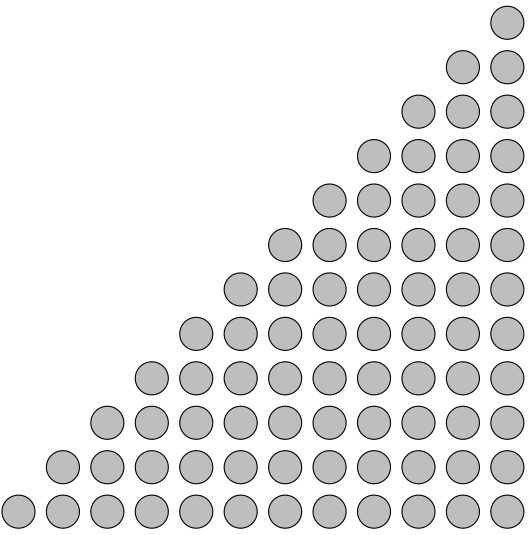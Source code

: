 <?xml version="1.0"?>
<!DOCTYPE ipe SYSTEM "ipe.dtd">
<ipe version="70206" creator="Ipe 7.2.7">
<info created="D:20170530150319" modified="D:20170531090657"/>
<ipestyle name="basic">
<symbol name="arrow/arc(spx)">
<path stroke="sym-stroke" fill="sym-stroke" pen="sym-pen">
0 0 m
-1 0.333 l
-1 -0.333 l
h
</path>
</symbol>
<symbol name="arrow/farc(spx)">
<path stroke="sym-stroke" fill="white" pen="sym-pen">
0 0 m
-1 0.333 l
-1 -0.333 l
h
</path>
</symbol>
<symbol name="arrow/ptarc(spx)">
<path stroke="sym-stroke" fill="sym-stroke" pen="sym-pen">
0 0 m
-1 0.333 l
-0.8 0 l
-1 -0.333 l
h
</path>
</symbol>
<symbol name="arrow/fptarc(spx)">
<path stroke="sym-stroke" fill="white" pen="sym-pen">
0 0 m
-1 0.333 l
-0.8 0 l
-1 -0.333 l
h
</path>
</symbol>
<symbol name="mark/circle(sx)" transformations="translations">
<path fill="sym-stroke">
0.6 0 0 0.6 0 0 e
0.4 0 0 0.4 0 0 e
</path>
</symbol>
<symbol name="mark/disk(sx)" transformations="translations">
<path fill="sym-stroke">
0.6 0 0 0.6 0 0 e
</path>
</symbol>
<symbol name="mark/fdisk(sfx)" transformations="translations">
<group>
<path fill="sym-fill">
0.5 0 0 0.5 0 0 e
</path>
<path fill="sym-stroke" fillrule="eofill">
0.6 0 0 0.6 0 0 e
0.4 0 0 0.4 0 0 e
</path>
</group>
</symbol>
<symbol name="mark/box(sx)" transformations="translations">
<path fill="sym-stroke" fillrule="eofill">
-0.6 -0.6 m
0.6 -0.6 l
0.6 0.6 l
-0.6 0.6 l
h
-0.4 -0.4 m
0.4 -0.4 l
0.4 0.4 l
-0.4 0.4 l
h
</path>
</symbol>
<symbol name="mark/square(sx)" transformations="translations">
<path fill="sym-stroke">
-0.6 -0.6 m
0.6 -0.6 l
0.6 0.6 l
-0.6 0.6 l
h
</path>
</symbol>
<symbol name="mark/fsquare(sfx)" transformations="translations">
<group>
<path fill="sym-fill">
-0.5 -0.5 m
0.5 -0.5 l
0.5 0.5 l
-0.5 0.5 l
h
</path>
<path fill="sym-stroke" fillrule="eofill">
-0.6 -0.6 m
0.6 -0.6 l
0.6 0.6 l
-0.6 0.6 l
h
-0.4 -0.4 m
0.4 -0.4 l
0.4 0.4 l
-0.4 0.4 l
h
</path>
</group>
</symbol>
<symbol name="mark/cross(sx)" transformations="translations">
<group>
<path fill="sym-stroke">
-0.43 -0.57 m
0.57 0.43 l
0.43 0.57 l
-0.57 -0.43 l
h
</path>
<path fill="sym-stroke">
-0.43 0.57 m
0.57 -0.43 l
0.43 -0.57 l
-0.57 0.43 l
h
</path>
</group>
</symbol>
<symbol name="arrow/fnormal(spx)">
<path stroke="sym-stroke" fill="white" pen="sym-pen">
0 0 m
-1 0.333 l
-1 -0.333 l
h
</path>
</symbol>
<symbol name="arrow/pointed(spx)">
<path stroke="sym-stroke" fill="sym-stroke" pen="sym-pen">
0 0 m
-1 0.333 l
-0.8 0 l
-1 -0.333 l
h
</path>
</symbol>
<symbol name="arrow/fpointed(spx)">
<path stroke="sym-stroke" fill="white" pen="sym-pen">
0 0 m
-1 0.333 l
-0.8 0 l
-1 -0.333 l
h
</path>
</symbol>
<symbol name="arrow/linear(spx)">
<path stroke="sym-stroke" pen="sym-pen">
-1 0.333 m
0 0 l
-1 -0.333 l
</path>
</symbol>
<symbol name="arrow/fdouble(spx)">
<path stroke="sym-stroke" fill="white" pen="sym-pen">
0 0 m
-1 0.333 l
-1 -0.333 l
h
-1 0 m
-2 0.333 l
-2 -0.333 l
h
</path>
</symbol>
<symbol name="arrow/double(spx)">
<path stroke="sym-stroke" fill="sym-stroke" pen="sym-pen">
0 0 m
-1 0.333 l
-1 -0.333 l
h
-1 0 m
-2 0.333 l
-2 -0.333 l
h
</path>
</symbol>
<pen name="heavier" value="0.8"/>
<pen name="fat" value="1.2"/>
<pen name="ultrafat" value="2"/>
<symbolsize name="large" value="5"/>
<symbolsize name="small" value="2"/>
<symbolsize name="tiny" value="1.1"/>
<arrowsize name="large" value="10"/>
<arrowsize name="small" value="5"/>
<arrowsize name="tiny" value="3"/>
<color name="red" value="1 0 0"/>
<color name="green" value="0 1 0"/>
<color name="blue" value="0 0 1"/>
<color name="yellow" value="1 1 0"/>
<color name="orange" value="1 0.647 0"/>
<color name="gold" value="1 0.843 0"/>
<color name="purple" value="0.627 0.125 0.941"/>
<color name="gray" value="0.745"/>
<color name="brown" value="0.647 0.165 0.165"/>
<color name="navy" value="0 0 0.502"/>
<color name="pink" value="1 0.753 0.796"/>
<color name="seagreen" value="0.18 0.545 0.341"/>
<color name="turquoise" value="0.251 0.878 0.816"/>
<color name="violet" value="0.933 0.51 0.933"/>
<color name="darkblue" value="0 0 0.545"/>
<color name="darkcyan" value="0 0.545 0.545"/>
<color name="darkgray" value="0.663"/>
<color name="darkgreen" value="0 0.392 0"/>
<color name="darkmagenta" value="0.545 0 0.545"/>
<color name="darkorange" value="1 0.549 0"/>
<color name="darkred" value="0.545 0 0"/>
<color name="lightblue" value="0.678 0.847 0.902"/>
<color name="lightcyan" value="0.878 1 1"/>
<color name="lightgray" value="0.827"/>
<color name="lightgreen" value="0.565 0.933 0.565"/>
<color name="lightyellow" value="1 1 0.878"/>
<dashstyle name="dashed" value="[4] 0"/>
<dashstyle name="dotted" value="[1 3] 0"/>
<dashstyle name="dash dotted" value="[4 2 1 2] 0"/>
<dashstyle name="dash dot dotted" value="[4 2 1 2 1 2] 0"/>
<textsize name="large" value="\large"/>
<textsize name="small" value="\small"/>
<textsize name="tiny" value="\tiny"/>
<textsize name="Large" value="\Large"/>
<textsize name="LARGE" value="\LARGE"/>
<textsize name="huge" value="\huge"/>
<textsize name="Huge" value="\Huge"/>
<textsize name="footnote" value="\footnotesize"/>
<textstyle name="center" begin="\begin{center}" end="\end{center}"/>
<textstyle name="itemize" begin="\begin{itemize}" end="\end{itemize}"/>
<textstyle name="item" begin="\begin{itemize}\item{}" end="\end{itemize}"/>
<gridsize name="4 pts" value="4"/>
<gridsize name="8 pts (~3 mm)" value="8"/>
<gridsize name="16 pts (~6 mm)" value="16"/>
<gridsize name="32 pts (~12 mm)" value="32"/>
<gridsize name="10 pts (~3.5 mm)" value="10"/>
<gridsize name="20 pts (~7 mm)" value="20"/>
<gridsize name="14 pts (~5 mm)" value="14"/>
<gridsize name="28 pts (~10 mm)" value="28"/>
<gridsize name="56 pts (~20 mm)" value="56"/>
<anglesize name="90 deg" value="90"/>
<anglesize name="60 deg" value="60"/>
<anglesize name="45 deg" value="45"/>
<anglesize name="30 deg" value="30"/>
<anglesize name="22.5 deg" value="22.5"/>
<opacity name="10%" value="0.1"/>
<opacity name="30%" value="0.3"/>
<opacity name="50%" value="0.5"/>
<opacity name="75%" value="0.75"/>
<tiling name="falling" angle="-60" step="4" width="1"/>
<tiling name="rising" angle="30" step="4" width="1"/>
</ipestyle>
<ipestyle name="scale">
<color name="scale0" value="0.65 0.807 0.89"/>
<color name="scale1" value="0.121 0.47 0.705"/>
<color name="scale2" value="0.698 0.874 0.541"/>
<color name="scale3" value="0.2 0.627 0.172"/>
<color name="scale4" value="0.984 0.603 0.6"/>
<color name="scale5" value="0.89 0.101 0.109"/>
<color name="scale6" value="0.992 0.749 0.435"/>
<color name="scale7" value="1 0.498 0"/>
<color name="scale8" value="0.792 0.698 0.839"/>
<color name="scale9" value="0.415 0.239 0.603"/>
<color name="scale10" value="1 1 0.6"/>
<color name="scale11" value="0.694 0.349 0.156"/>
</ipestyle>
<ipestyle name="brew">
<color name="aliceblue" value="0.941 0.973 1"/>
<color name="brew1" value="0.552 0.827 0.78"/>
<color name="brew2" value="1 1 0.701"/>
<color name="brew3" value="0.745 0.729 0.854"/>
<color name="brew4" value="0.984 0.501 0.447"/>
<color name="brew5" value="0.501 0.694 0.827"/>
<color name="brew6" value="0.992 0.705 0.384"/>
<color name="brew7" value="0.701 0.87 0.411"/>
<color name="brew8" value="0.988 0.803 0.898"/>
</ipestyle>
<page>
<layer name="alpha"/>
<layer name="beta"/>
<layer name="gamma"/>
<layer name="delta"/>
<layer name="zeta"/>
<layer name="epsilon"/>
<layer name="eta"/>
<view layers="alpha" active="alpha"/>
<view layers="beta" active="beta"/>
<view layers="gamma" active="gamma"/>
<view layers="delta" active="delta"/>
<view layers="zeta" active="zeta"/>
<view layers="epsilon" active="zeta"/>
<view layers="eta" active="eta"/>
<path layer="eta" stroke="black" fill="brew4">
392 664 m
392 504 l
408 504 l
408 664 l
h
</path>
<path stroke="black" fill="brew4">
360 632 m
360 504 l
376 504 l
376 632 l
h
</path>
<path stroke="black" fill="brew4">
328 600 m
328 504 l
344 504 l
344 600 l
h
</path>
<path stroke="black" fill="brew4">
296 568 m
296 504 l
312 504 l
312 568 l
h
</path>
<path stroke="black" fill="brew4">
264 536 m
264 504 l
280 504 l
280 536 l
h
</path>
<path stroke="black" fill="brew3">
376 664 m
376 504 l
392 504 l
392 664 l
h
</path>
<path stroke="black" fill="brew3">
344 632 m
344 504 l
360 504 l
360 632 l
h
</path>
<path stroke="black" fill="brew3">
312 600 m
312 504 l
328 504 l
328 600 l
h
</path>
<path stroke="black" fill="brew3">
280 568 m
280 504 l
296 504 l
296 568 l
h
</path>
<path stroke="black" fill="brew3">
248 536 m
248 504 l
264 504 l
264 536 l
h
</path>
<path layer="zeta" stroke="black" fill="brew5">
408 696 m
408 680 l
424 680 l
424 696 l
h
</path>
<path stroke="black" fill="brew5">
408 680 m
408 664 l
424 664 l
424 680 l
h
</path>
<path stroke="black" fill="brew5">
376 664 m
376 648 l
424 648 l
424 664 l
h
</path>
<path stroke="black" fill="brew5">
376 648 m
376 632 l
424 632 l
424 648 l
h
</path>
<path stroke="black" fill="brew5">
344 632 m
344 616 l
424 616 l
424 632 l
h
</path>
<path stroke="black" fill="brew5">
344 616 m
344 600 l
424 600 l
424 616 l
h
</path>
<path stroke="black" fill="brew5">
312 600 m
312 584 l
424 584 l
424 600 l
h
</path>
<path stroke="black" fill="brew5">
312 584 m
312 568 l
424 568 l
424 584 l
h
</path>
<path stroke="black" fill="brew5">
280 568 m
280 552 l
424 552 l
424 568 l
h
</path>
<path stroke="black" fill="brew5">
280 552 m
280 536 l
424 536 l
424 552 l
h
</path>
<path stroke="black" fill="brew5">
248 536 m
248 520 l
424 520 l
424 536 l
h
</path>
<path stroke="black" fill="brew5">
248 520 m
248 504 l
424 504 l
424 520 l
h
</path>
<use layer="alpha" matrix="1 0 0 1 96 64" name="mark/disk(sx)" pos="320 624" size="normal" stroke="black"/>
<path matrix="1 0 0 1 96 64" stroke="black" fill="gray">
5.94855 0 0 5.94855 320 624 e
</path>
<path matrix="1 0 0 1 96 48" stroke="black" fill="gray">
5.94855 0 0 5.94855 320 624 e
</path>
<path matrix="1 0 0 1 80 48" stroke="black" fill="gray">
5.94855 0 0 5.94855 320 624 e
</path>
<path matrix="1 0 0 1 64 32" stroke="black" fill="gray">
5.94855 0 0 5.94855 320 624 e
</path>
<path matrix="1 0 0 1 80 32" stroke="black" fill="gray">
5.94855 0 0 5.94855 320 624 e
</path>
<path matrix="1 0 0 1 96 32" stroke="black" fill="gray">
5.94855 0 0 5.94855 320 624 e
</path>
<path matrix="1 0 0 1 96 16" stroke="black" fill="gray">
5.94855 0 0 5.94855 320 624 e
</path>
<path matrix="1 0 0 1 80 16" stroke="black" fill="gray">
5.94855 0 0 5.94855 320 624 e
</path>
<path matrix="1 0 0 1 64 16" stroke="black" fill="gray">
5.94855 0 0 5.94855 320 624 e
</path>
<path matrix="1 0 0 1 48 16" stroke="black" fill="gray">
5.94855 0 0 5.94855 320 624 e
</path>
<path matrix="1 0 0 1 32 0" stroke="black" fill="gray">
5.94855 0 0 5.94855 320 624 e
</path>
<path matrix="1 0 0 1 48 0" stroke="black" fill="gray">
5.94855 0 0 5.94855 320 624 e
</path>
<path matrix="1 0 0 1 64 0" stroke="black" fill="gray">
5.94855 0 0 5.94855 320 624 e
</path>
<path matrix="1 0 0 1 80 0" stroke="black" fill="gray">
5.94855 0 0 5.94855 320 624 e
</path>
<path matrix="1 0 0 1 96 0" stroke="black" fill="gray">
5.94855 0 0 5.94855 320 624 e
</path>
<path matrix="1 0 0 1 96 -16" stroke="black" fill="gray">
5.94855 0 0 5.94855 320 624 e
</path>
<path matrix="1 0 0 1 80 -16" stroke="black" fill="gray">
5.94855 0 0 5.94855 320 624 e
</path>
<path matrix="1 0 0 1 64 -16" stroke="black" fill="gray">
5.94855 0 0 5.94855 320 624 e
</path>
<path matrix="1 0 0 1 48 -16" stroke="black" fill="gray">
5.94855 0 0 5.94855 320 624 e
</path>
<path matrix="1 0 0 1 32 -16" stroke="black" fill="gray">
5.94855 0 0 5.94855 320 624 e
</path>
<path matrix="1 0 0 1 16 -16" stroke="black" fill="gray">
5.94855 0 0 5.94855 320 624 e
</path>
<path matrix="1 0 0 1 96 -32" stroke="black" fill="gray">
5.94855 0 0 5.94855 320 624 e
</path>
<path matrix="1 0 0 1 80 -32" stroke="black" fill="gray">
5.94855 0 0 5.94855 320 624 e
</path>
<path matrix="1 0 0 1 64 -32" stroke="black" fill="gray">
5.94855 0 0 5.94855 320 624 e
</path>
<path matrix="1 0 0 1 48 -32" stroke="black" fill="gray">
5.94855 0 0 5.94855 320 624 e
</path>
<path matrix="1 0 0 1 32 -32" stroke="black" fill="gray">
5.94855 0 0 5.94855 320 624 e
</path>
<path matrix="1 0 0 1 16 -32" stroke="black" fill="gray">
5.94855 0 0 5.94855 320 624 e
</path>
<path matrix="1 0 0 1 96 -48" stroke="black" fill="gray">
5.94855 0 0 5.94855 320 624 e
</path>
<path matrix="1 0 0 1 80 -48" stroke="black" fill="gray">
5.94855 0 0 5.94855 320 624 e
</path>
<path matrix="1 0 0 1 64 -48" stroke="black" fill="gray">
5.94855 0 0 5.94855 320 624 e
</path>
<path matrix="1 0 0 1 48 -48" stroke="black" fill="gray">
5.94855 0 0 5.94855 320 624 e
</path>
<path matrix="1 0 0 1 32 -48" stroke="black" fill="gray">
5.94855 0 0 5.94855 320 624 e
</path>
<path matrix="1 0 0 1 16 -48" stroke="black" fill="gray">
5.94855 0 0 5.94855 320 624 e
</path>
<path matrix="1 0 0 1 96 -64" stroke="black" fill="gray">
5.94855 0 0 5.94855 320 624 e
</path>
<path matrix="1 0 0 1 80 -64" stroke="black" fill="gray">
5.94855 0 0 5.94855 320 624 e
</path>
<path matrix="1 0 0 1 64 -64" stroke="black" fill="gray">
5.94855 0 0 5.94855 320 624 e
</path>
<path matrix="1 0 0 1 48 -64" stroke="black" fill="gray">
5.94855 0 0 5.94855 320 624 e
</path>
<path matrix="1 0 0 1 32 -64" stroke="black" fill="gray">
5.94855 0 0 5.94855 320 624 e
</path>
<path matrix="1 0 0 1 16 -64" stroke="black" fill="gray">
5.94855 0 0 5.94855 320 624 e
</path>
<path matrix="1 0 0 1 96 -80" stroke="black" fill="gray">
5.94855 0 0 5.94855 320 624 e
</path>
<path matrix="1 0 0 1 80 -80" stroke="black" fill="gray">
5.94855 0 0 5.94855 320 624 e
</path>
<path matrix="1 0 0 1 64 -80" stroke="black" fill="gray">
5.94855 0 0 5.94855 320 624 e
</path>
<path matrix="1 0 0 1 48 -80" stroke="black" fill="gray">
5.94855 0 0 5.94855 320 624 e
</path>
<path matrix="1 0 0 1 32 -80" stroke="black" fill="gray">
5.94855 0 0 5.94855 320 624 e
</path>
<path matrix="1 0 0 1 16 -80" stroke="black" fill="gray">
5.94855 0 0 5.94855 320 624 e
</path>
<path matrix="1 0 0 1 96 -96" stroke="black" fill="gray">
5.94855 0 0 5.94855 320 624 e
</path>
<path matrix="1 0 0 1 80 -96" stroke="black" fill="gray">
5.94855 0 0 5.94855 320 624 e
</path>
<path matrix="1 0 0 1 64 -96" stroke="black" fill="gray">
5.94855 0 0 5.94855 320 624 e
</path>
<path matrix="1 0 0 1 48 -96" stroke="black" fill="gray">
5.94855 0 0 5.94855 320 624 e
</path>
<path matrix="1 0 0 1 32 -96" stroke="black" fill="gray">
5.94855 0 0 5.94855 320 624 e
</path>
<path matrix="1 0 0 1 16 -96" stroke="black" fill="gray">
5.94855 0 0 5.94855 320 624 e
</path>
<path matrix="1 0 0 1 96 -112" stroke="black" fill="gray">
5.94855 0 0 5.94855 320 624 e
</path>
<path matrix="1 0 0 1 80 -112" stroke="black" fill="gray">
5.94855 0 0 5.94855 320 624 e
</path>
<path matrix="1 0 0 1 64 -112" stroke="black" fill="gray">
5.94855 0 0 5.94855 320 624 e
</path>
<path matrix="1 0 0 1 48 -112" stroke="black" fill="gray">
5.94855 0 0 5.94855 320 624 e
</path>
<path matrix="1 0 0 1 32 -112" stroke="black" fill="gray">
5.94855 0 0 5.94855 320 624 e
</path>
<path matrix="1 0 0 1 16 -112" stroke="black" fill="gray">
5.94855 0 0 5.94855 320 624 e
</path>
<path matrix="1 0 0 1 0 -32" stroke="black" fill="gray">
5.94855 0 0 5.94855 320 624 e
</path>
<path matrix="1 0 0 1 0 -48" stroke="black" fill="gray">
5.94855 0 0 5.94855 320 624 e
</path>
<path matrix="1 0 0 1 -16 -48" stroke="black" fill="gray">
5.94855 0 0 5.94855 320 624 e
</path>
<path matrix="1 0 0 1 0 -64" stroke="black" fill="gray">
5.94855 0 0 5.94855 320 624 e
</path>
<path matrix="1 0 0 1 -16 -64" stroke="black" fill="gray">
5.94855 0 0 5.94855 320 624 e
</path>
<path matrix="1 0 0 1 -32 -64" stroke="black" fill="gray">
5.94855 0 0 5.94855 320 624 e
</path>
<path matrix="1 0 0 1 0 -80" stroke="black" fill="gray">
5.94855 0 0 5.94855 320 624 e
</path>
<path matrix="1 0 0 1 -16 -80" stroke="black" fill="gray">
5.94855 0 0 5.94855 320 624 e
</path>
<path matrix="1 0 0 1 -32 -80" stroke="black" fill="gray">
5.94855 0 0 5.94855 320 624 e
</path>
<path matrix="1 0 0 1 -48 -80" stroke="black" fill="gray">
5.94855 0 0 5.94855 320 624 e
</path>
<path matrix="1 0 0 1 0 -96" stroke="black" fill="gray">
5.94855 0 0 5.94855 320 624 e
</path>
<path matrix="1 0 0 1 -16 -96" stroke="black" fill="gray">
5.94855 0 0 5.94855 320 624 e
</path>
<path matrix="1 0 0 1 -32 -96" stroke="black" fill="gray">
5.94855 0 0 5.94855 320 624 e
</path>
<path matrix="1 0 0 1 -48 -96" stroke="black" fill="gray">
5.94855 0 0 5.94855 320 624 e
</path>
<path matrix="1 0 0 1 -64 -96" stroke="black" fill="gray">
5.94855 0 0 5.94855 320 624 e
</path>
<path matrix="1 0 0 1 0 -112" stroke="black" fill="gray">
5.94855 0 0 5.94855 320 624 e
</path>
<path matrix="1 0 0 1 -16 -112" stroke="black" fill="gray">
5.94855 0 0 5.94855 320 624 e
</path>
<path matrix="1 0 0 1 -32 -112" stroke="black" fill="gray">
5.94855 0 0 5.94855 320 624 e
</path>
<path matrix="1 0 0 1 -48 -112" stroke="black" fill="gray">
5.94855 0 0 5.94855 320 624 e
</path>
<path matrix="1 0 0 1 -64 -112" stroke="black" fill="gray">
5.94855 0 0 5.94855 320 624 e
</path>
<path matrix="1 0 0 1 -80 -112" stroke="black" fill="gray">
5.94855 0 0 5.94855 320 624 e
</path>
<use layer="beta" matrix="1 0 0 1 96 64" name="mark/disk(sx)" pos="320 624" size="normal" stroke="black"/>
<path matrix="1 0 0 1 96 64" stroke="black" fill="white">
5.94855 0 0 5.94855 320 624 e
</path>
<path matrix="1 0 0 1 96 48" stroke="black" fill="white">
5.94855 0 0 5.94855 320 624 e
</path>
<path matrix="1 0 0 1 80 48" stroke="black" fill="white">
5.94855 0 0 5.94855 320 624 e
</path>
<path matrix="1 0 0 1 64 32" stroke="black" fill="white">
5.94855 0 0 5.94855 320 624 e
</path>
<path matrix="1 0 0 1 80 32" stroke="black" fill="white">
5.94855 0 0 5.94855 320 624 e
</path>
<path matrix="1 0 0 1 96 32" stroke="black" fill="white">
5.94855 0 0 5.94855 320 624 e
</path>
<path matrix="1 0 0 1 96 16" stroke="black" fill="white">
5.94855 0 0 5.94855 320 624 e
</path>
<path matrix="1 0 0 1 80 16" stroke="black" fill="white">
5.94855 0 0 5.94855 320 624 e
</path>
<path matrix="1 0 0 1 64 16" stroke="black" fill="white">
5.94855 0 0 5.94855 320 624 e
</path>
<path matrix="1 0 0 1 48 16" stroke="black" fill="white">
5.94855 0 0 5.94855 320 624 e
</path>
<path matrix="1 0 0 1 32 0" stroke="black" fill="white">
5.94855 0 0 5.94855 320 624 e
</path>
<path matrix="1 0 0 1 48 0" stroke="black" fill="white">
5.94855 0 0 5.94855 320 624 e
</path>
<path matrix="1 0 0 1 64 0" stroke="black" fill="white">
5.94855 0 0 5.94855 320 624 e
</path>
<path matrix="1 0 0 1 80 0" stroke="black" fill="white">
5.94855 0 0 5.94855 320 624 e
</path>
<path matrix="1 0 0 1 96 0" stroke="black" fill="white">
5.94855 0 0 5.94855 320 624 e
</path>
<path matrix="1 0 0 1 96 -16" stroke="black" fill="white">
5.94855 0 0 5.94855 320 624 e
</path>
<path matrix="1 0 0 1 80 -16" stroke="black" fill="white">
5.94855 0 0 5.94855 320 624 e
</path>
<path matrix="1 0 0 1 64 -16" stroke="black" fill="white">
5.94855 0 0 5.94855 320 624 e
</path>
<path matrix="1 0 0 1 48 -16" stroke="black" fill="white">
5.94855 0 0 5.94855 320 624 e
</path>
<path matrix="1 0 0 1 32 -16" stroke="black" fill="white">
5.94855 0 0 5.94855 320 624 e
</path>
<path matrix="1 0 0 1 16 -16" stroke="black" fill="white">
5.94855 0 0 5.94855 320 624 e
</path>
<path matrix="1 0 0 1 96 -32" stroke="black" fill="scale0">
5.94855 0 0 5.94855 320 624 e
</path>
<path matrix="1 0 0 1 80 -32" stroke="black" fill="scale1">
5.94855 0 0 5.94855 320 624 e
</path>
<path matrix="1 0 0 1 64 -32" stroke="black" fill="scale2">
5.94855 0 0 5.94855 320 624 e
</path>
<path matrix="1 0 0 1 48 -32" stroke="black" fill="scale3">
5.94855 0 0 5.94855 320 624 e
</path>
<path matrix="1 0 0 1 32 -32" stroke="black" fill="scale4">
5.94855 0 0 5.94855 320 624 e
</path>
<path matrix="1 0 0 1 16 -32" stroke="black" fill="scale5">
5.94855 0 0 5.94855 320 624 e
</path>
<path matrix="1 0 0 1 96 -48" stroke="black" fill="scale1">
5.94855 0 0 5.94855 320 624 e
</path>
<path matrix="1 0 0 1 80 -48" stroke="black" fill="scale2">
5.94855 0 0 5.94855 320 624 e
</path>
<path matrix="1 0 0 1 64 -48" stroke="black" fill="scale3">
5.94855 0 0 5.94855 320 624 e
</path>
<path matrix="1 0 0 1 48 -48" stroke="black" fill="scale4">
5.94855 0 0 5.94855 320 624 e
</path>
<path matrix="1 0 0 1 32 -48" stroke="black" fill="scale5">
5.94855 0 0 5.94855 320 624 e
</path>
<path matrix="1 0 0 1 16 -48" stroke="black" fill="scale6">
5.94855 0 0 5.94855 320 624 e
</path>
<path matrix="1 0 0 1 96 -64" stroke="black" fill="scale2">
5.94855 0 0 5.94855 320 624 e
</path>
<path matrix="1 0 0 1 80 -64" stroke="black" fill="scale3">
5.94855 0 0 5.94855 320 624 e
</path>
<path matrix="1 0 0 1 64 -64" stroke="black" fill="scale4">
5.94855 0 0 5.94855 320 624 e
</path>
<path matrix="1 0 0 1 48 -64" stroke="black" fill="scale5">
5.94855 0 0 5.94855 320 624 e
</path>
<path matrix="1 0 0 1 32 -64" stroke="black" fill="scale6">
5.94855 0 0 5.94855 320 624 e
</path>
<path matrix="1 0 0 1 16 -64" stroke="black" fill="scale7">
5.94855 0 0 5.94855 320 624 e
</path>
<path matrix="1 0 0 1 96 -80" stroke="black" fill="scale3">
5.94855 0 0 5.94855 320 624 e
</path>
<path matrix="1 0 0 1 80 -80" stroke="black" fill="scale4">
5.94855 0 0 5.94855 320 624 e
</path>
<path matrix="1 0 0 1 64 -80" stroke="black" fill="scale5">
5.94855 0 0 5.94855 320 624 e
</path>
<path matrix="1 0 0 1 48 -80" stroke="black" fill="scale6">
5.94855 0 0 5.94855 320 624 e
</path>
<path matrix="1 0 0 1 32 -80" stroke="black" fill="scale7">
5.94855 0 0 5.94855 320 624 e
</path>
<path matrix="1 0 0 1 16 -80" stroke="black" fill="scale8">
5.94855 0 0 5.94855 320 624 e
</path>
<path matrix="1 0 0 1 96 -96" stroke="black" fill="scale4">
5.94855 0 0 5.94855 320 624 e
</path>
<path matrix="1 0 0 1 80 -96" stroke="black" fill="scale5">
5.94855 0 0 5.94855 320 624 e
</path>
<path matrix="1 0 0 1 64 -96" stroke="black" fill="scale6">
5.94855 0 0 5.94855 320 624 e
</path>
<path matrix="1 0 0 1 48 -96" stroke="black" fill="scale7">
5.94855 0 0 5.94855 320 624 e
</path>
<path matrix="1 0 0 1 32 -96" stroke="black" fill="scale8">
5.94855 0 0 5.94855 320 624 e
</path>
<path matrix="1 0 0 1 16 -96" stroke="black" fill="scale9">
5.94855 0 0 5.94855 320 624 e
</path>
<path matrix="1 0 0 1 96 -112" stroke="black" fill="scale5">
5.94855 0 0 5.94855 320 624 e
</path>
<path matrix="1 0 0 1 80 -112" stroke="black" fill="scale6">
5.94855 0 0 5.94855 320 624 e
</path>
<path matrix="1 0 0 1 64 -112" stroke="black" fill="scale7">
5.94855 0 0 5.94855 320 624 e
</path>
<path matrix="1 0 0 1 48 -112" stroke="black" fill="scale8">
5.94855 0 0 5.94855 320 624 e
</path>
<path matrix="1 0 0 1 32 -112" stroke="black" fill="scale9">
5.94855 0 0 5.94855 320 624 e
</path>
<path matrix="1 0 0 1 16 -112" stroke="black" fill="scale10">
5.94855 0 0 5.94855 320 624 e
</path>
<path matrix="1 0 0 1 0 -32" stroke="black" fill="white">
5.94855 0 0 5.94855 320 624 e
</path>
<path matrix="1 0 0 1 0 -48" stroke="black" fill="white">
5.94855 0 0 5.94855 320 624 e
</path>
<path matrix="1 0 0 1 -16 -48" stroke="black" fill="white">
5.94855 0 0 5.94855 320 624 e
</path>
<path matrix="1 0 0 1 0 -64" stroke="black" fill="white">
5.94855 0 0 5.94855 320 624 e
</path>
<path matrix="1 0 0 1 -16 -64" stroke="black" fill="white">
5.94855 0 0 5.94855 320 624 e
</path>
<path matrix="1 0 0 1 -32 -64" stroke="black" fill="white">
5.94855 0 0 5.94855 320 624 e
</path>
<path matrix="1 0 0 1 0 -80" stroke="black" fill="white">
5.94855 0 0 5.94855 320 624 e
</path>
<path matrix="1 0 0 1 -16 -80" stroke="black" fill="white">
5.94855 0 0 5.94855 320 624 e
</path>
<path matrix="1 0 0 1 -32 -80" stroke="black" fill="white">
5.94855 0 0 5.94855 320 624 e
</path>
<path matrix="1 0 0 1 -48 -80" stroke="black" fill="white">
5.94855 0 0 5.94855 320 624 e
</path>
<path matrix="1 0 0 1 0 -96" stroke="black" fill="white">
5.94855 0 0 5.94855 320 624 e
</path>
<path matrix="1 0 0 1 -16 -96" stroke="black" fill="white">
5.94855 0 0 5.94855 320 624 e
</path>
<path matrix="1 0 0 1 -32 -96" stroke="black" fill="white">
5.94855 0 0 5.94855 320 624 e
</path>
<path matrix="1 0 0 1 -48 -96" stroke="black" fill="white">
5.94855 0 0 5.94855 320 624 e
</path>
<path matrix="1 0 0 1 -64 -96" stroke="black" fill="white">
5.94855 0 0 5.94855 320 624 e
</path>
<path matrix="1 0 0 1 0 -112" stroke="black" fill="white">
5.94855 0 0 5.94855 320 624 e
</path>
<path matrix="1 0 0 1 -16 -112" stroke="black" fill="white">
5.94855 0 0 5.94855 320 624 e
</path>
<path matrix="1 0 0 1 -32 -112" stroke="black" fill="white">
5.94855 0 0 5.94855 320 624 e
</path>
<path matrix="1 0 0 1 -48 -112" stroke="black" fill="white">
5.94855 0 0 5.94855 320 624 e
</path>
<path matrix="1 0 0 1 -64 -112" stroke="black" fill="white">
5.94855 0 0 5.94855 320 624 e
</path>
<path matrix="1 0 0 1 -80 -112" stroke="black" fill="white">
5.94855 0 0 5.94855 320 624 e
</path>
<path layer="gamma" matrix="1 0 0 1 96 64" stroke="black">
5.94855 0 0 5.94855 320 624 e
</path>
<path matrix="1 0 0 1 96 48" stroke="black">
5.94855 0 0 5.94855 320 624 e
</path>
<path matrix="1 0 0 1 80 48" stroke="black">
5.94855 0 0 5.94855 320 624 e
</path>
<path matrix="1 0 0 1 64 32" stroke="black">
5.94855 0 0 5.94855 320 624 e
</path>
<path matrix="1 0 0 1 80 32" stroke="black">
5.94855 0 0 5.94855 320 624 e
</path>
<path matrix="1 0 0 1 96 32" stroke="black">
5.94855 0 0 5.94855 320 624 e
</path>
<path matrix="1 0 0 1 96 16" stroke="black">
5.94855 0 0 5.94855 320 624 e
</path>
<path matrix="1 0 0 1 80 16" stroke="black">
5.94855 0 0 5.94855 320 624 e
</path>
<path matrix="1 0 0 1 64 16" stroke="black">
5.94855 0 0 5.94855 320 624 e
</path>
<path matrix="1 0 0 1 48 16" stroke="black">
5.94855 0 0 5.94855 320 624 e
</path>
<path matrix="1 0 0 1 32 0" stroke="black">
5.94855 0 0 5.94855 320 624 e
</path>
<path matrix="1 0 0 1 48 0" stroke="black">
5.94855 0 0 5.94855 320 624 e
</path>
<path matrix="1 0 0 1 64 0" stroke="black">
5.94855 0 0 5.94855 320 624 e
</path>
<path matrix="1 0 0 1 80 0" stroke="black">
5.94855 0 0 5.94855 320 624 e
</path>
<path matrix="1 0 0 1 96 0" stroke="black">
5.94855 0 0 5.94855 320 624 e
</path>
<path matrix="1 0 0 1 96 -16" stroke="black">
5.94855 0 0 5.94855 320 624 e
</path>
<path matrix="1 0 0 1 80 -16" stroke="black">
5.94855 0 0 5.94855 320 624 e
</path>
<path matrix="1 0 0 1 64 -16" stroke="black">
5.94855 0 0 5.94855 320 624 e
</path>
<path matrix="1 0 0 1 48 -16" stroke="black">
5.94855 0 0 5.94855 320 624 e
</path>
<path matrix="1 0 0 1 32 -16" stroke="black">
5.94855 0 0 5.94855 320 624 e
</path>
<path matrix="1 0 0 1 16 -16" stroke="black">
5.94855 0 0 5.94855 320 624 e
</path>
<path matrix="1 0 0 1 96 -32" stroke="black" fill="scale0">
5.94855 0 0 5.94855 320 624 e
</path>
<path matrix="1 0 0 1 80 -32" stroke="black" fill="scale0">
5.94855 0 0 5.94855 320 624 e
</path>
<path matrix="1 0 0 1 64 -32" stroke="black" fill="scale0">
5.94855 0 0 5.94855 320 624 e
</path>
<path matrix="1 0 0 1 48 -32" stroke="black" fill="scale0">
5.94855 0 0 5.94855 320 624 e
</path>
<path matrix="1 0 0 1 32 -32" stroke="black" fill="scale0">
5.94855 0 0 5.94855 320 624 e
</path>
<path matrix="1 0 0 1 16 -32" stroke="black" fill="scale0">
5.94855 0 0 5.94855 320 624 e
</path>
<path matrix="1 0 0 1 96 -48" stroke="black" fill="scale0">
5.94855 0 0 5.94855 320 624 e
</path>
<path matrix="1 0 0 1 80 -48" stroke="black" fill="scale0">
5.94855 0 0 5.94855 320 624 e
</path>
<path matrix="1 0 0 1 64 -48" stroke="black" fill="scale0">
5.94855 0 0 5.94855 320 624 e
</path>
<path matrix="1 0 0 1 48 -48" stroke="black" fill="scale0">
5.94855 0 0 5.94855 320 624 e
</path>
<path matrix="1 0 0 1 32 -48" stroke="black" fill="scale0">
5.94855 0 0 5.94855 320 624 e
</path>
<path matrix="1 0 0 1 16 -48" stroke="black" fill="scale0">
5.94855 0 0 5.94855 320 624 e
</path>
<path matrix="1 0 0 1 96 -64" stroke="black" fill="scale0">
5.94855 0 0 5.94855 320 624 e
</path>
<path matrix="1 0 0 1 80 -64" stroke="black" fill="scale0">
5.94855 0 0 5.94855 320 624 e
</path>
<path matrix="1 0 0 1 64 -64" stroke="black" fill="scale0">
5.94855 0 0 5.94855 320 624 e
</path>
<path matrix="1 0 0 1 48 -64" stroke="black" fill="scale0">
5.94855 0 0 5.94855 320 624 e
</path>
<path matrix="1 0 0 1 32 -64" stroke="black" fill="scale0">
5.94855 0 0 5.94855 320 624 e
</path>
<path matrix="1 0 0 1 16 -64" stroke="black" fill="scale0">
5.94855 0 0 5.94855 320 624 e
</path>
<path matrix="1 0 0 1 96 -80" stroke="black" fill="scale0">
5.94855 0 0 5.94855 320 624 e
</path>
<path matrix="1 0 0 1 80 -80" stroke="black" fill="scale0">
5.94855 0 0 5.94855 320 624 e
</path>
<path matrix="1 0 0 1 64 -80" stroke="black" fill="scale0">
5.94855 0 0 5.94855 320 624 e
</path>
<path matrix="1 0 0 1 48 -80" stroke="black" fill="scale0">
5.94855 0 0 5.94855 320 624 e
</path>
<path matrix="1 0 0 1 32 -80" stroke="black" fill="scale0">
5.94855 0 0 5.94855 320 624 e
</path>
<path matrix="1 0 0 1 16 -80" stroke="black" fill="scale0">
5.94855 0 0 5.94855 320 624 e
</path>
<path matrix="1 0 0 1 96 -96" stroke="black" fill="scale0">
5.94855 0 0 5.94855 320 624 e
</path>
<path matrix="1 0 0 1 80 -96" stroke="black" fill="scale0">
5.94855 0 0 5.94855 320 624 e
</path>
<path matrix="1 0 0 1 64 -96" stroke="black" fill="scale0">
5.94855 0 0 5.94855 320 624 e
</path>
<path matrix="1 0 0 1 48 -96" stroke="black" fill="scale0">
5.94855 0 0 5.94855 320 624 e
</path>
<path matrix="1 0 0 1 32 -96" stroke="black" fill="scale0">
5.94855 0 0 5.94855 320 624 e
</path>
<path matrix="1 0 0 1 16 -96" stroke="black" fill="scale0">
5.94855 0 0 5.94855 320 624 e
</path>
<path matrix="1 0 0 1 96 -112" stroke="black" fill="scale0">
5.94855 0 0 5.94855 320 624 e
</path>
<path matrix="1 0 0 1 80 -112" stroke="black" fill="scale0">
5.94855 0 0 5.94855 320 624 e
</path>
<path matrix="1 0 0 1 64 -112" stroke="black" fill="scale0">
5.94855 0 0 5.94855 320 624 e
</path>
<path matrix="1 0 0 1 48 -112" stroke="black" fill="scale0">
5.94855 0 0 5.94855 320 624 e
</path>
<path matrix="1 0 0 1 32 -112" stroke="black" fill="scale0">
5.94855 0 0 5.94855 320 624 e
</path>
<path matrix="1 0 0 1 16 -112" stroke="black" fill="scale0">
5.94855 0 0 5.94855 320 624 e
</path>
<path matrix="1 0 0 1 0 -32" stroke="black">
5.94855 0 0 5.94855 320 624 e
</path>
<path matrix="1 0 0 1 0 -48" stroke="black">
5.94855 0 0 5.94855 320 624 e
</path>
<path matrix="1 0 0 1 -16 -48" stroke="black">
5.94855 0 0 5.94855 320 624 e
</path>
<path matrix="1 0 0 1 0 -64" stroke="black">
5.94855 0 0 5.94855 320 624 e
</path>
<path matrix="1 0 0 1 -16 -64" stroke="black">
5.94855 0 0 5.94855 320 624 e
</path>
<path matrix="1 0 0 1 -32 -64" stroke="black">
5.94855 0 0 5.94855 320 624 e
</path>
<path matrix="1 0 0 1 0 -80" stroke="black">
5.94855 0 0 5.94855 320 624 e
</path>
<path matrix="1 0 0 1 -16 -80" stroke="black">
5.94855 0 0 5.94855 320 624 e
</path>
<path matrix="1 0 0 1 -32 -80" stroke="black">
5.94855 0 0 5.94855 320 624 e
</path>
<path matrix="1 0 0 1 -48 -80" stroke="black">
5.94855 0 0 5.94855 320 624 e
</path>
<path matrix="1 0 0 1 0 -96" stroke="black">
5.94855 0 0 5.94855 320 624 e
</path>
<path matrix="1 0 0 1 -16 -96" stroke="black">
5.94855 0 0 5.94855 320 624 e
</path>
<path matrix="1 0 0 1 -32 -96" stroke="black">
5.94855 0 0 5.94855 320 624 e
</path>
<path matrix="1 0 0 1 -48 -96" stroke="black">
5.94855 0 0 5.94855 320 624 e
</path>
<path matrix="1 0 0 1 -64 -96" stroke="black">
5.94855 0 0 5.94855 320 624 e
</path>
<path matrix="1 0 0 1 0 -112" stroke="black">
5.94855 0 0 5.94855 320 624 e
</path>
<path matrix="1 0 0 1 -16 -112" stroke="black">
5.94855 0 0 5.94855 320 624 e
</path>
<path matrix="1 0 0 1 -32 -112" stroke="black">
5.94855 0 0 5.94855 320 624 e
</path>
<path matrix="1 0 0 1 -48 -112" stroke="black">
5.94855 0 0 5.94855 320 624 e
</path>
<path matrix="1 0 0 1 -64 -112" stroke="black">
5.94855 0 0 5.94855 320 624 e
</path>
<path matrix="1 0 0 1 -80 -112" stroke="black">
5.94855 0 0 5.94855 320 624 e
</path>
<use layer="delta" matrix="1 0 0 1 96 64" name="mark/disk(sx)" pos="320 624" size="normal" stroke="black"/>
<path matrix="1 0 0 1 96 64" stroke="black" fill="gray">
5.94855 0 0 5.94855 320 624 e
</path>
<path matrix="1 0 0 1 96 48" stroke="black" fill="gray">
5.94855 0 0 5.94855 320 624 e
</path>
<path matrix="1 0 0 1 80 48" stroke="black" fill="gray">
5.94855 0 0 5.94855 320 624 e
</path>
<path matrix="1 0 0 1 64 32" stroke="black" fill="gray">
5.94855 0 0 5.94855 320 624 e
</path>
<path matrix="1 0 0 1 80 32" stroke="black" fill="gray">
5.94855 0 0 5.94855 320 624 e
</path>
<path matrix="1 0 0 1 96 32" stroke="black" fill="gray">
5.94855 0 0 5.94855 320 624 e
</path>
<path matrix="1 0 0 1 96 16" stroke="black" fill="gray">
5.94855 0 0 5.94855 320 624 e
</path>
<path matrix="1 0 0 1 80 16" stroke="black" fill="gray">
5.94855 0 0 5.94855 320 624 e
</path>
<path matrix="1 0 0 1 64 16" stroke="black" fill="gray">
5.94855 0 0 5.94855 320 624 e
</path>
<path matrix="1 0 0 1 48 16" stroke="black" fill="gray">
5.94855 0 0 5.94855 320 624 e
</path>
<path matrix="1 0 0 1 32 0" stroke="black" fill="gray">
5.94855 0 0 5.94855 320 624 e
</path>
<path matrix="1 0 0 1 48 0" stroke="black" fill="gray">
5.94855 0 0 5.94855 320 624 e
</path>
<path matrix="1 0 0 1 64 0" stroke="black" fill="gray">
5.94855 0 0 5.94855 320 624 e
</path>
<path matrix="1 0 0 1 80 0" stroke="black" fill="gray">
5.94855 0 0 5.94855 320 624 e
</path>
<path matrix="1 0 0 1 96 0" stroke="black" fill="gray">
5.94855 0 0 5.94855 320 624 e
</path>
<path matrix="1 0 0 1 96 -16" stroke="black" fill="gray">
5.94855 0 0 5.94855 320 624 e
</path>
<path matrix="1 0 0 1 80 -16" stroke="black" fill="gray">
5.94855 0 0 5.94855 320 624 e
</path>
<path matrix="1 0 0 1 64 -16" stroke="black" fill="gray">
5.94855 0 0 5.94855 320 624 e
</path>
<path matrix="1 0 0 1 48 -16" stroke="black" fill="gray">
5.94855 0 0 5.94855 320 624 e
</path>
<path matrix="1 0 0 1 32 -16" stroke="black" fill="gray">
5.94855 0 0 5.94855 320 624 e
</path>
<path matrix="1 0 0 1 16 -16" stroke="black" fill="gray">
5.94855 0 0 5.94855 320 624 e
</path>
<path matrix="1 0 0 1 96 -32" stroke="black" fill="gray">
5.94855 0 0 5.94855 320 624 e
</path>
<path matrix="1 0 0 1 80 -32" stroke="black" fill="gray">
5.94855 0 0 5.94855 320 624 e
</path>
<path matrix="1 0 0 1 64 -32" stroke="black" fill="gray">
5.94855 0 0 5.94855 320 624 e
</path>
<path matrix="1 0 0 1 48 -32" stroke="black" fill="gray">
5.94855 0 0 5.94855 320 624 e
</path>
<path matrix="1 0 0 1 32 -32" stroke="black" fill="gray">
5.94855 0 0 5.94855 320 624 e
</path>
<path matrix="1 0 0 1 16 -32" stroke="black" fill="gray">
5.94855 0 0 5.94855 320 624 e
</path>
<path matrix="1 0 0 1 96 -48" stroke="black" fill="gray">
5.94855 0 0 5.94855 320 624 e
</path>
<path matrix="1 0 0 1 80 -48" stroke="black" fill="gray">
5.94855 0 0 5.94855 320 624 e
</path>
<path matrix="1 0 0 1 64 -48" stroke="black" fill="gray">
5.94855 0 0 5.94855 320 624 e
</path>
<path matrix="1 0 0 1 48 -48" stroke="black" fill="gray">
5.94855 0 0 5.94855 320 624 e
</path>
<path matrix="1 0 0 1 32 -48" stroke="black" fill="gray">
5.94855 0 0 5.94855 320 624 e
</path>
<path matrix="1 0 0 1 16 -48" stroke="black" fill="gray">
5.94855 0 0 5.94855 320 624 e
</path>
<path matrix="1 0 0 1 96 -64" stroke="black" fill="gray">
5.94855 0 0 5.94855 320 624 e
</path>
<path matrix="1 0 0 1 80 -64" stroke="black" fill="gray">
5.94855 0 0 5.94855 320 624 e
</path>
<path matrix="1 0 0 1 64 -64" stroke="black" fill="gray">
5.94855 0 0 5.94855 320 624 e
</path>
<path matrix="1 0 0 1 48 -64" stroke="black" fill="gray">
5.94855 0 0 5.94855 320 624 e
</path>
<path matrix="1 0 0 1 32 -64" stroke="black" fill="gray">
5.94855 0 0 5.94855 320 624 e
</path>
<path matrix="1 0 0 1 16 -64" stroke="black" fill="gray">
5.94855 0 0 5.94855 320 624 e
</path>
<path matrix="1 0 0 1 96 -80" stroke="black" fill="gray">
5.94855 0 0 5.94855 320 624 e
</path>
<path matrix="1 0 0 1 80 -80" stroke="black" fill="gray">
5.94855 0 0 5.94855 320 624 e
</path>
<path matrix="1 0 0 1 64 -80" stroke="black" fill="gray">
5.94855 0 0 5.94855 320 624 e
</path>
<path matrix="1 0 0 1 48 -80" stroke="black" fill="gray">
5.94855 0 0 5.94855 320 624 e
</path>
<path matrix="1 0 0 1 32 -80" stroke="black" fill="gray">
5.94855 0 0 5.94855 320 624 e
</path>
<path matrix="1 0 0 1 16 -80" stroke="black" fill="gray">
5.94855 0 0 5.94855 320 624 e
</path>
<path matrix="1 0 0 1 96 -96" stroke="black" fill="gray">
5.94855 0 0 5.94855 320 624 e
</path>
<path matrix="1 0 0 1 80 -96" stroke="black" fill="gray">
5.94855 0 0 5.94855 320 624 e
</path>
<path matrix="1 0 0 1 64 -96" stroke="black" fill="gray">
5.94855 0 0 5.94855 320 624 e
</path>
<path matrix="1 0 0 1 48 -96" stroke="black" fill="gray">
5.94855 0 0 5.94855 320 624 e
</path>
<path matrix="1 0 0 1 32 -96" stroke="black" fill="gray">
5.94855 0 0 5.94855 320 624 e
</path>
<path matrix="1 0 0 1 16 -96" stroke="black" fill="gray">
5.94855 0 0 5.94855 320 624 e
</path>
<path matrix="1 0 0 1 96 -112" stroke="black" fill="gray">
5.94855 0 0 5.94855 320 624 e
</path>
<path matrix="1 0 0 1 80 -112" stroke="black" fill="gray">
5.94855 0 0 5.94855 320 624 e
</path>
<path matrix="1 0 0 1 64 -112" stroke="black" fill="gray">
5.94855 0 0 5.94855 320 624 e
</path>
<path matrix="1 0 0 1 48 -112" stroke="black" fill="gray">
5.94855 0 0 5.94855 320 624 e
</path>
<path matrix="1 0 0 1 32 -112" stroke="black" fill="gray">
5.94855 0 0 5.94855 320 624 e
</path>
<path matrix="1 0 0 1 16 -112" stroke="black" fill="gray">
5.94855 0 0 5.94855 320 624 e
</path>
<path matrix="1 0 0 1 0 -32" stroke="black" fill="gray">
5.94855 0 0 5.94855 320 624 e
</path>
<path matrix="1 0 0 1 0 -48" stroke="black" fill="gray">
5.94855 0 0 5.94855 320 624 e
</path>
<path matrix="1 0 0 1 -16 -48" stroke="black" fill="gray">
5.94855 0 0 5.94855 320 624 e
</path>
<path matrix="1 0 0 1 0 -64" stroke="black" fill="gray">
5.94855 0 0 5.94855 320 624 e
</path>
<path matrix="1 0 0 1 -16 -64" stroke="black" fill="gray">
5.94855 0 0 5.94855 320 624 e
</path>
<path matrix="1 0 0 1 -32 -64" stroke="black" fill="gray">
5.94855 0 0 5.94855 320 624 e
</path>
<path matrix="1 0 0 1 0 -80" stroke="black" fill="gray">
5.94855 0 0 5.94855 320 624 e
</path>
<path matrix="1 0 0 1 -16 -80" stroke="black" fill="gray">
5.94855 0 0 5.94855 320 624 e
</path>
<path matrix="1 0 0 1 -32 -80" stroke="black" fill="gray">
5.94855 0 0 5.94855 320 624 e
</path>
<path matrix="1 0 0 1 -48 -80" stroke="black" fill="gray">
5.94855 0 0 5.94855 320 624 e
</path>
<path matrix="1 0 0 1 0 -96" stroke="black" fill="gray">
5.94855 0 0 5.94855 320 624 e
</path>
<path matrix="1 0 0 1 -16 -96" stroke="black" fill="gray">
5.94855 0 0 5.94855 320 624 e
</path>
<path matrix="1 0 0 1 -32 -96" stroke="black" fill="gray">
5.94855 0 0 5.94855 320 624 e
</path>
<path matrix="1 0 0 1 -48 -96" stroke="black" fill="gray">
5.94855 0 0 5.94855 320 624 e
</path>
<path matrix="1 0 0 1 -64 -96" stroke="black" fill="gray">
5.94855 0 0 5.94855 320 624 e
</path>
<path matrix="1 0 0 1 0 -112" stroke="black" fill="gray">
5.94855 0 0 5.94855 320 624 e
</path>
<path matrix="1 0 0 1 -16 -112" stroke="black" fill="gray">
5.94855 0 0 5.94855 320 624 e
</path>
<path matrix="1 0 0 1 -32 -112" stroke="black" fill="gray">
5.94855 0 0 5.94855 320 624 e
</path>
<path matrix="1 0 0 1 -48 -112" stroke="black" fill="gray">
5.94855 0 0 5.94855 320 624 e
</path>
<path matrix="1 0 0 1 -64 -112" stroke="black" fill="gray">
5.94855 0 0 5.94855 320 624 e
</path>
<path matrix="1 0 0 1 -80 -112" stroke="black" fill="gray">
5.94855 0 0 5.94855 320 624 e
</path>
<text transformations="translations" pos="304 640" stroke="black" type="label" width="4.705" height="6.918" depth="0" valign="baseline">?</text>
<path layer="epsilon" matrix="1 0 0 1 96 64" stroke="black">
5.94855 0 0 5.94855 320 624 e
</path>
<path matrix="1 0 0 1 96 48" stroke="black">
5.94855 0 0 5.94855 320 624 e
</path>
<path matrix="1 0 0 1 80 48" stroke="black">
5.94855 0 0 5.94855 320 624 e
</path>
<path matrix="1 0 0 1 64 32" stroke="black">
5.94855 0 0 5.94855 320 624 e
</path>
<path matrix="1 0 0 1 80 32" stroke="black">
5.94855 0 0 5.94855 320 624 e
</path>
<path matrix="1 0 0 1 96 32" stroke="black">
5.94855 0 0 5.94855 320 624 e
</path>
<path matrix="1 0 0 1 96 16" stroke="black">
5.94855 0 0 5.94855 320 624 e
</path>
<path matrix="1 0 0 1 80 16" stroke="black">
5.94855 0 0 5.94855 320 624 e
</path>
<path matrix="1 0 0 1 64 16" stroke="black">
5.94855 0 0 5.94855 320 624 e
</path>
<path matrix="1 0 0 1 48 16" stroke="black">
5.94855 0 0 5.94855 320 624 e
</path>
<path matrix="1 0 0 1 32 0" stroke="black">
5.94855 0 0 5.94855 320 624 e
</path>
<path matrix="1 0 0 1 48 0" stroke="black">
5.94855 0 0 5.94855 320 624 e
</path>
<path matrix="1 0 0 1 64 0" stroke="black">
5.94855 0 0 5.94855 320 624 e
</path>
<path matrix="1 0 0 1 80 0" stroke="black">
5.94855 0 0 5.94855 320 624 e
</path>
<path matrix="1 0 0 1 96 0" stroke="black">
5.94855 0 0 5.94855 320 624 e
</path>
<path matrix="1 0 0 1 96 -16" stroke="black">
5.94855 0 0 5.94855 320 624 e
</path>
<path matrix="1 0 0 1 80 -16" stroke="black">
5.94855 0 0 5.94855 320 624 e
</path>
<path matrix="1 0 0 1 64 -16" stroke="black">
5.94855 0 0 5.94855 320 624 e
</path>
<path matrix="1 0 0 1 48 -16" stroke="black">
5.94855 0 0 5.94855 320 624 e
</path>
<path matrix="1 0 0 1 32 -16" stroke="black">
5.94855 0 0 5.94855 320 624 e
</path>
<path matrix="1 0 0 1 16 -16" stroke="black">
5.94855 0 0 5.94855 320 624 e
</path>
<path matrix="1 0 0 1 96 -32" stroke="black" fill="black">
5.94855 0 0 5.94855 320 624 e
</path>
<path matrix="1 0 0 1 80 -32" stroke="black">
5.94855 0 0 5.94855 320 624 e
</path>
<path matrix="1 0 0 1 64 -32" stroke="black">
5.94855 0 0 5.94855 320 624 e
</path>
<path matrix="1 0 0 1 48 -32" stroke="black">
5.94855 0 0 5.94855 320 624 e
</path>
<path matrix="1 0 0 1 32 -32" stroke="black">
5.94855 0 0 5.94855 320 624 e
</path>
<path matrix="1 0 0 1 16 -32" stroke="black">
5.94855 0 0 5.94855 320 624 e
</path>
<path matrix="1 0 0 1 96 -48" stroke="black">
5.94855 0 0 5.94855 320 624 e
</path>
<path matrix="1 0 0 1 80 -48" stroke="black" fill="black">
5.94855 0 0 5.94855 320 624 e
</path>
<path matrix="1 0 0 1 64 -48" stroke="black">
5.94855 0 0 5.94855 320 624 e
</path>
<path matrix="1 0 0 1 48 -48" stroke="black">
5.94855 0 0 5.94855 320 624 e
</path>
<path matrix="1 0 0 1 32 -48" stroke="black">
5.94855 0 0 5.94855 320 624 e
</path>
<path matrix="1 0 0 1 16 -48" stroke="black">
5.94855 0 0 5.94855 320 624 e
</path>
<path matrix="1 0 0 1 96 -64" stroke="black">
5.94855 0 0 5.94855 320 624 e
</path>
<path matrix="1 0 0 1 80 -64" stroke="black">
5.94855 0 0 5.94855 320 624 e
</path>
<path matrix="1 0 0 1 64 -64" stroke="black" fill="black">
5.94855 0 0 5.94855 320 624 e
</path>
<path matrix="1 0 0 1 48 -64" stroke="black">
5.94855 0 0 5.94855 320 624 e
</path>
<path matrix="1 0 0 1 32 -64" stroke="black">
5.94855 0 0 5.94855 320 624 e
</path>
<path matrix="1 0 0 1 16 -64" stroke="black">
5.94855 0 0 5.94855 320 624 e
</path>
<path matrix="1 0 0 1 96 -80" stroke="black">
5.94855 0 0 5.94855 320 624 e
</path>
<path matrix="1 0 0 1 80 -80" stroke="black">
5.94855 0 0 5.94855 320 624 e
</path>
<path matrix="1 0 0 1 64 -80" stroke="black">
5.94855 0 0 5.94855 320 624 e
</path>
<path matrix="1 0 0 1 48 -80" stroke="black" fill="black">
5.94855 0 0 5.94855 320 624 e
</path>
<path matrix="1 0 0 1 32 -80" stroke="black">
5.94855 0 0 5.94855 320 624 e
</path>
<path matrix="1 0 0 1 16 -80" stroke="black">
5.94855 0 0 5.94855 320 624 e
</path>
<path matrix="1 0 0 1 96 -96" stroke="black">
5.94855 0 0 5.94855 320 624 e
</path>
<path matrix="1 0 0 1 80 -96" stroke="black">
5.94855 0 0 5.94855 320 624 e
</path>
<path matrix="1 0 0 1 64 -96" stroke="black">
5.94855 0 0 5.94855 320 624 e
</path>
<path matrix="1 0 0 1 48 -96" stroke="black">
5.94855 0 0 5.94855 320 624 e
</path>
<path matrix="1 0 0 1 32 -96" stroke="black" fill="black">
5.94855 0 0 5.94855 320 624 e
</path>
<path matrix="1 0 0 1 16 -96" stroke="black">
5.94855 0 0 5.94855 320 624 e
</path>
<path matrix="1 0 0 1 96 -112" stroke="black">
5.94855 0 0 5.94855 320 624 e
</path>
<path matrix="1 0 0 1 80 -112" stroke="black">
5.94855 0 0 5.94855 320 624 e
</path>
<path matrix="1 0 0 1 64 -112" stroke="black">
5.94855 0 0 5.94855 320 624 e
</path>
<path matrix="1 0 0 1 48 -112" stroke="black">
5.94855 0 0 5.94855 320 624 e
</path>
<path matrix="1 0 0 1 32 -112" stroke="black">
5.94855 0 0 5.94855 320 624 e
</path>
<path matrix="1 0 0 1 16 -112" stroke="black" fill="black">
5.94855 0 0 5.94855 320 624 e
</path>
<path matrix="1 0 0 1 0 -32" stroke="black">
5.94855 0 0 5.94855 320 624 e
</path>
<path matrix="1 0 0 1 0 -48" stroke="black">
5.94855 0 0 5.94855 320 624 e
</path>
<path matrix="1 0 0 1 -16 -48" stroke="black">
5.94855 0 0 5.94855 320 624 e
</path>
<path matrix="1 0 0 1 0 -64" stroke="black">
5.94855 0 0 5.94855 320 624 e
</path>
<path matrix="1 0 0 1 -16 -64" stroke="black">
5.94855 0 0 5.94855 320 624 e
</path>
<path matrix="1 0 0 1 -32 -64" stroke="black">
5.94855 0 0 5.94855 320 624 e
</path>
<path matrix="1 0 0 1 0 -80" stroke="black">
5.94855 0 0 5.94855 320 624 e
</path>
<path matrix="1 0 0 1 -16 -80" stroke="black">
5.94855 0 0 5.94855 320 624 e
</path>
<path matrix="1 0 0 1 -32 -80" stroke="black">
5.94855 0 0 5.94855 320 624 e
</path>
<path matrix="1 0 0 1 -48 -80" stroke="black">
5.94855 0 0 5.94855 320 624 e
</path>
<path matrix="1 0 0 1 0 -96" stroke="black">
5.94855 0 0 5.94855 320 624 e
</path>
<path matrix="1 0 0 1 -16 -96" stroke="black">
5.94855 0 0 5.94855 320 624 e
</path>
<path matrix="1 0 0 1 -32 -96" stroke="black">
5.94855 0 0 5.94855 320 624 e
</path>
<path matrix="1 0 0 1 -48 -96" stroke="black">
5.94855 0 0 5.94855 320 624 e
</path>
<path matrix="1 0 0 1 -64 -96" stroke="black">
5.94855 0 0 5.94855 320 624 e
</path>
<path matrix="1 0 0 1 0 -112" stroke="black">
5.94855 0 0 5.94855 320 624 e
</path>
<path matrix="1 0 0 1 -16 -112" stroke="black">
5.94855 0 0 5.94855 320 624 e
</path>
<path matrix="1 0 0 1 -32 -112" stroke="black">
5.94855 0 0 5.94855 320 624 e
</path>
<path matrix="1 0 0 1 -48 -112" stroke="black">
5.94855 0 0 5.94855 320 624 e
</path>
<path matrix="1 0 0 1 -64 -112" stroke="black">
5.94855 0 0 5.94855 320 624 e
</path>
<path matrix="1 0 0 1 -80 -112" stroke="black">
5.94855 0 0 5.94855 320 624 e
</path>
<path layer="zeta" matrix="1 0 0 1 96 64" stroke="black">
5.94855 0 0 5.94855 320 624 e
</path>
<path matrix="1 0 0 1 96 48" stroke="black">
5.94855 0 0 5.94855 320 624 e
</path>
<path matrix="1 0 0 1 80 48" stroke="black" fill="black">
5.94855 0 0 5.94855 320 624 e
</path>
<path matrix="1 0 0 1 64 32" stroke="black">
5.94855 0 0 5.94855 320 624 e
</path>
<path matrix="1 0 0 1 80 32" stroke="black">
5.94855 0 0 5.94855 320 624 e
</path>
<path matrix="1 0 0 1 96 32" stroke="black">
5.94855 0 0 5.94855 320 624 e
</path>
<path matrix="1 0 0 1 96 16" stroke="black">
5.94855 0 0 5.94855 320 624 e
</path>
<path matrix="1 0 0 1 80 16" stroke="black">
5.94855 0 0 5.94855 320 624 e
</path>
<path matrix="1 0 0 1 64 16" stroke="black">
5.94855 0 0 5.94855 320 624 e
</path>
<path matrix="1 0 0 1 48 16" stroke="black" fill="black">
5.94855 0 0 5.94855 320 624 e
</path>
<path matrix="1 0 0 1 32 0" stroke="black">
5.94855 0 0 5.94855 320 624 e
</path>
<path matrix="1 0 0 1 48 0" stroke="black">
5.94855 0 0 5.94855 320 624 e
</path>
<path matrix="1 0 0 1 64 0" stroke="black">
5.94855 0 0 5.94855 320 624 e
</path>
<path matrix="1 0 0 1 80 0" stroke="black">
5.94855 0 0 5.94855 320 624 e
</path>
<path matrix="1 0 0 1 96 0" stroke="black">
5.94855 0 0 5.94855 320 624 e
</path>
<path matrix="1 0 0 1 96 -16" stroke="black">
5.94855 0 0 5.94855 320 624 e
</path>
<path matrix="1 0 0 1 80 -16" stroke="black">
5.94855 0 0 5.94855 320 624 e
</path>
<path matrix="1 0 0 1 64 -16" stroke="black">
5.94855 0 0 5.94855 320 624 e
</path>
<path matrix="1 0 0 1 48 -16" stroke="black">
5.94855 0 0 5.94855 320 624 e
</path>
<path matrix="1 0 0 1 32 -16" stroke="black">
5.94855 0 0 5.94855 320 624 e
</path>
<path matrix="1 0 0 1 16 -16" stroke="black" fill="black">
5.94855 0 0 5.94855 320 624 e
</path>
<path matrix="1 0 0 1 96 -32" stroke="black">
5.94855 0 0 5.94855 320 624 e
</path>
<path matrix="1 0 0 1 80 -32" stroke="black">
5.94855 0 0 5.94855 320 624 e
</path>
<path matrix="1 0 0 1 64 -32" stroke="black">
5.94855 0 0 5.94855 320 624 e
</path>
<path matrix="1 0 0 1 48 -32" stroke="black">
5.94855 0 0 5.94855 320 624 e
</path>
<path matrix="1 0 0 1 32 -32" stroke="black">
5.94855 0 0 5.94855 320 624 e
</path>
<path matrix="1 0 0 1 16 -32" stroke="black">
5.94855 0 0 5.94855 320 624 e
</path>
<path matrix="1 0 0 1 96 -48" stroke="black">
5.94855 0 0 5.94855 320 624 e
</path>
<path matrix="1 0 0 1 80 -48" stroke="black">
5.94855 0 0 5.94855 320 624 e
</path>
<path matrix="1 0 0 1 64 -48" stroke="black">
5.94855 0 0 5.94855 320 624 e
</path>
<path matrix="1 0 0 1 48 -48" stroke="black">
5.94855 0 0 5.94855 320 624 e
</path>
<path matrix="1 0 0 1 32 -48" stroke="black">
5.94855 0 0 5.94855 320 624 e
</path>
<path matrix="1 0 0 1 16 -48" stroke="black">
5.94855 0 0 5.94855 320 624 e
</path>
<path matrix="1 0 0 1 96 -64" stroke="black">
5.94855 0 0 5.94855 320 624 e
</path>
<path matrix="1 0 0 1 80 -64" stroke="black">
5.94855 0 0 5.94855 320 624 e
</path>
<path matrix="1 0 0 1 64 -64" stroke="black">
5.94855 0 0 5.94855 320 624 e
</path>
<path matrix="1 0 0 1 48 -64" stroke="black">
5.94855 0 0 5.94855 320 624 e
</path>
<path matrix="1 0 0 1 32 -64" stroke="black">
5.94855 0 0 5.94855 320 624 e
</path>
<path matrix="1 0 0 1 16 -64" stroke="black">
5.94855 0 0 5.94855 320 624 e
</path>
<path matrix="1 0 0 1 96 -80" stroke="black">
5.94855 0 0 5.94855 320 624 e
</path>
<path matrix="1 0 0 1 80 -80" stroke="black">
5.94855 0 0 5.94855 320 624 e
</path>
<path matrix="1 0 0 1 64 -80" stroke="black">
5.94855 0 0 5.94855 320 624 e
</path>
<path matrix="1 0 0 1 48 -80" stroke="black">
5.94855 0 0 5.94855 320 624 e
</path>
<path matrix="1 0 0 1 32 -80" stroke="black">
5.94855 0 0 5.94855 320 624 e
</path>
<path matrix="1 0 0 1 16 -80" stroke="black">
5.94855 0 0 5.94855 320 624 e
</path>
<path matrix="1 0 0 1 96 -96" stroke="black">
5.94855 0 0 5.94855 320 624 e
</path>
<path matrix="1 0 0 1 80 -96" stroke="black">
5.94855 0 0 5.94855 320 624 e
</path>
<path matrix="1 0 0 1 64 -96" stroke="black">
5.94855 0 0 5.94855 320 624 e
</path>
<path matrix="1 0 0 1 48 -96" stroke="black">
5.94855 0 0 5.94855 320 624 e
</path>
<path matrix="1 0 0 1 32 -96" stroke="black">
5.94855 0 0 5.94855 320 624 e
</path>
<path matrix="1 0 0 1 16 -96" stroke="black">
5.94855 0 0 5.94855 320 624 e
</path>
<path matrix="1 0 0 1 96 -112" stroke="black">
5.94855 0 0 5.94855 320 624 e
</path>
<path matrix="1 0 0 1 80 -112" stroke="black">
5.94855 0 0 5.94855 320 624 e
</path>
<path matrix="1 0 0 1 64 -112" stroke="black">
5.94855 0 0 5.94855 320 624 e
</path>
<path matrix="1 0 0 1 48 -112" stroke="black">
5.94855 0 0 5.94855 320 624 e
</path>
<path matrix="1 0 0 1 32 -112" stroke="black">
5.94855 0 0 5.94855 320 624 e
</path>
<path matrix="1 0 0 1 16 -112" stroke="black">
5.94855 0 0 5.94855 320 624 e
</path>
<path matrix="1 0 0 1 0 -32" stroke="black">
5.94855 0 0 5.94855 320 624 e
</path>
<path matrix="1 0 0 1 0 -48" stroke="black">
5.94855 0 0 5.94855 320 624 e
</path>
<path matrix="1 0 0 1 -16 -48" stroke="black" fill="black">
5.94855 0 0 5.94855 320 624 e
</path>
<path matrix="1 0 0 1 0 -64" stroke="black">
5.94855 0 0 5.94855 320 624 e
</path>
<path matrix="1 0 0 1 -16 -64" stroke="black">
5.94855 0 0 5.94855 320 624 e
</path>
<path matrix="1 0 0 1 -32 -64" stroke="black">
5.94855 0 0 5.94855 320 624 e
</path>
<path matrix="1 0 0 1 0 -80" stroke="black">
5.94855 0 0 5.94855 320 624 e
</path>
<path matrix="1 0 0 1 -16 -80" stroke="black">
5.94855 0 0 5.94855 320 624 e
</path>
<path matrix="1 0 0 1 -32 -80" stroke="black">
5.94855 0 0 5.94855 320 624 e
</path>
<path matrix="1 0 0 1 -48 -80" stroke="black" fill="black">
5.94855 0 0 5.94855 320 624 e
</path>
<path matrix="1 0 0 1 0 -96" stroke="black">
5.94855 0 0 5.94855 320 624 e
</path>
<path matrix="1 0 0 1 -16 -96" stroke="black">
5.94855 0 0 5.94855 320 624 e
</path>
<path matrix="1 0 0 1 -32 -96" stroke="black">
5.94855 0 0 5.94855 320 624 e
</path>
<path matrix="1 0 0 1 -48 -96" stroke="black">
5.94855 0 0 5.94855 320 624 e
</path>
<path matrix="1 0 0 1 -64 -96" stroke="black">
5.94855 0 0 5.94855 320 624 e
</path>
<path matrix="1 0 0 1 0 -112" stroke="black">
5.94855 0 0 5.94855 320 624 e
</path>
<path matrix="1 0 0 1 -16 -112" stroke="black">
5.94855 0 0 5.94855 320 624 e
</path>
<path matrix="1 0 0 1 -32 -112" stroke="black">
5.94855 0 0 5.94855 320 624 e
</path>
<path matrix="1 0 0 1 -48 -112" stroke="black">
5.94855 0 0 5.94855 320 624 e
</path>
<path matrix="1 0 0 1 -64 -112" stroke="black">
5.94855 0 0 5.94855 320 624 e
</path>
<path matrix="1 0 0 1 -80 -112" stroke="black" fill="black">
5.94855 0 0 5.94855 320 624 e
</path>
<path layer="eta" matrix="1 0 0 1 96 64" stroke="black">
5.94855 0 0 5.94855 320 624 e
</path>
<path matrix="1 0 0 1 96 48" stroke="black">
5.94855 0 0 5.94855 320 624 e
</path>
<path matrix="1 0 0 1 80 48" stroke="black" fill="black">
5.94855 0 0 5.94855 320 624 e
</path>
<path matrix="1 0 0 1 64 32" stroke="black">
5.94855 0 0 5.94855 320 624 e
</path>
<path matrix="1 0 0 1 80 32" stroke="black">
5.94855 0 0 5.94855 320 624 e
</path>
<path matrix="1 0 0 1 96 32" stroke="black">
5.94855 0 0 5.94855 320 624 e
</path>
<path matrix="1 0 0 1 96 16" stroke="black">
5.94855 0 0 5.94855 320 624 e
</path>
<path matrix="1 0 0 1 80 16" stroke="black">
5.94855 0 0 5.94855 320 624 e
</path>
<path matrix="1 0 0 1 64 16" stroke="black">
5.94855 0 0 5.94855 320 624 e
</path>
<path matrix="1 0 0 1 48 16" stroke="black" fill="black">
5.94855 0 0 5.94855 320 624 e
</path>
<path matrix="1 0 0 1 32 0" stroke="black">
5.94855 0 0 5.94855 320 624 e
</path>
<path matrix="1 0 0 1 48 0" stroke="black">
5.94855 0 0 5.94855 320 624 e
</path>
<path matrix="1 0 0 1 64 0" stroke="black">
5.94855 0 0 5.94855 320 624 e
</path>
<path matrix="1 0 0 1 80 0" stroke="black">
5.94855 0 0 5.94855 320 624 e
</path>
<path matrix="1 0 0 1 96 0" stroke="black">
5.94855 0 0 5.94855 320 624 e
</path>
<path matrix="1 0 0 1 96 -16" stroke="black">
5.94855 0 0 5.94855 320 624 e
</path>
<path matrix="1 0 0 1 80 -16" stroke="black">
5.94855 0 0 5.94855 320 624 e
</path>
<path matrix="1 0 0 1 64 -16" stroke="black">
5.94855 0 0 5.94855 320 624 e
</path>
<path matrix="1 0 0 1 48 -16" stroke="black">
5.94855 0 0 5.94855 320 624 e
</path>
<path matrix="1 0 0 1 32 -16" stroke="black">
5.94855 0 0 5.94855 320 624 e
</path>
<path matrix="1 0 0 1 16 -16" stroke="black" fill="black">
5.94855 0 0 5.94855 320 624 e
</path>
<path matrix="1 0 0 1 96 -32" stroke="black">
5.94855 0 0 5.94855 320 624 e
</path>
<path matrix="1 0 0 1 80 -32" stroke="black">
5.94855 0 0 5.94855 320 624 e
</path>
<path matrix="1 0 0 1 64 -32" stroke="black">
5.94855 0 0 5.94855 320 624 e
</path>
<path matrix="1 0 0 1 48 -32" stroke="black">
5.94855 0 0 5.94855 320 624 e
</path>
<path matrix="1 0 0 1 32 -32" stroke="black">
5.94855 0 0 5.94855 320 624 e
</path>
<path matrix="1 0 0 1 16 -32" stroke="black">
5.94855 0 0 5.94855 320 624 e
</path>
<path matrix="1 0 0 1 96 -48" stroke="black">
5.94855 0 0 5.94855 320 624 e
</path>
<path matrix="1 0 0 1 80 -48" stroke="black">
5.94855 0 0 5.94855 320 624 e
</path>
<path matrix="1 0 0 1 64 -48" stroke="black">
5.94855 0 0 5.94855 320 624 e
</path>
<path matrix="1 0 0 1 48 -48" stroke="black">
5.94855 0 0 5.94855 320 624 e
</path>
<path matrix="1 0 0 1 32 -48" stroke="black">
5.94855 0 0 5.94855 320 624 e
</path>
<path matrix="1 0 0 1 16 -48" stroke="black">
5.94855 0 0 5.94855 320 624 e
</path>
<path matrix="1 0 0 1 96 -64" stroke="black">
5.94855 0 0 5.94855 320 624 e
</path>
<path matrix="1 0 0 1 80 -64" stroke="black">
5.94855 0 0 5.94855 320 624 e
</path>
<path matrix="1 0 0 1 64 -64" stroke="black">
5.94855 0 0 5.94855 320 624 e
</path>
<path matrix="1 0 0 1 48 -64" stroke="black">
5.94855 0 0 5.94855 320 624 e
</path>
<path matrix="1 0 0 1 32 -64" stroke="black">
5.94855 0 0 5.94855 320 624 e
</path>
<path matrix="1 0 0 1 16 -64" stroke="black">
5.94855 0 0 5.94855 320 624 e
</path>
<path matrix="1 0 0 1 96 -80" stroke="black">
5.94855 0 0 5.94855 320 624 e
</path>
<path matrix="1 0 0 1 80 -80" stroke="black">
5.94855 0 0 5.94855 320 624 e
</path>
<path matrix="1 0 0 1 64 -80" stroke="black">
5.94855 0 0 5.94855 320 624 e
</path>
<path matrix="1 0 0 1 48 -80" stroke="black">
5.94855 0 0 5.94855 320 624 e
</path>
<path matrix="1 0 0 1 32 -80" stroke="black">
5.94855 0 0 5.94855 320 624 e
</path>
<path matrix="1 0 0 1 16 -80" stroke="black">
5.94855 0 0 5.94855 320 624 e
</path>
<path matrix="1 0 0 1 96 -96" stroke="black">
5.94855 0 0 5.94855 320 624 e
</path>
<path matrix="1 0 0 1 80 -96" stroke="black">
5.94855 0 0 5.94855 320 624 e
</path>
<path matrix="1 0 0 1 64 -96" stroke="black">
5.94855 0 0 5.94855 320 624 e
</path>
<path matrix="1 0 0 1 48 -96" stroke="black">
5.94855 0 0 5.94855 320 624 e
</path>
<path matrix="1 0 0 1 32 -96" stroke="black">
5.94855 0 0 5.94855 320 624 e
</path>
<path matrix="1 0 0 1 16 -96" stroke="black">
5.94855 0 0 5.94855 320 624 e
</path>
<path matrix="1 0 0 1 96 -112" stroke="black">
5.94855 0 0 5.94855 320 624 e
</path>
<path matrix="1 0 0 1 80 -112" stroke="black">
5.94855 0 0 5.94855 320 624 e
</path>
<path matrix="1 0 0 1 64 -112" stroke="black">
5.94855 0 0 5.94855 320 624 e
</path>
<path matrix="1 0 0 1 48 -112" stroke="black">
5.94855 0 0 5.94855 320 624 e
</path>
<path matrix="1 0 0 1 32 -112" stroke="black">
5.94855 0 0 5.94855 320 624 e
</path>
<path matrix="1 0 0 1 16 -112" stroke="black">
5.94855 0 0 5.94855 320 624 e
</path>
<path matrix="1 0 0 1 0 -32" stroke="black">
5.94855 0 0 5.94855 320 624 e
</path>
<path matrix="1 0 0 1 0 -48" stroke="black">
5.94855 0 0 5.94855 320 624 e
</path>
<path matrix="1 0 0 1 -16 -48" stroke="black" fill="black">
5.94855 0 0 5.94855 320 624 e
</path>
<path matrix="1 0 0 1 0 -64" stroke="black">
5.94855 0 0 5.94855 320 624 e
</path>
<path matrix="1 0 0 1 -16 -64" stroke="black">
5.94855 0 0 5.94855 320 624 e
</path>
<path matrix="1 0 0 1 -32 -64" stroke="black">
5.94855 0 0 5.94855 320 624 e
</path>
<path matrix="1 0 0 1 0 -80" stroke="black">
5.94855 0 0 5.94855 320 624 e
</path>
<path matrix="1 0 0 1 -16 -80" stroke="black">
5.94855 0 0 5.94855 320 624 e
</path>
<path matrix="1 0 0 1 -32 -80" stroke="black">
5.94855 0 0 5.94855 320 624 e
</path>
<path matrix="1 0 0 1 -48 -80" stroke="black" fill="black">
5.94855 0 0 5.94855 320 624 e
</path>
<path matrix="1 0 0 1 0 -96" stroke="black">
5.94855 0 0 5.94855 320 624 e
</path>
<path matrix="1 0 0 1 -16 -96" stroke="black">
5.94855 0 0 5.94855 320 624 e
</path>
<path matrix="1 0 0 1 -32 -96" stroke="black">
5.94855 0 0 5.94855 320 624 e
</path>
<path matrix="1 0 0 1 -48 -96" stroke="black">
5.94855 0 0 5.94855 320 624 e
</path>
<path matrix="1 0 0 1 -64 -96" stroke="black">
5.94855 0 0 5.94855 320 624 e
</path>
<path matrix="1 0 0 1 0 -112" stroke="black">
5.94855 0 0 5.94855 320 624 e
</path>
<path matrix="1 0 0 1 -16 -112" stroke="black">
5.94855 0 0 5.94855 320 624 e
</path>
<path matrix="1 0 0 1 -32 -112" stroke="black">
5.94855 0 0 5.94855 320 624 e
</path>
<path matrix="1 0 0 1 -48 -112" stroke="black">
5.94855 0 0 5.94855 320 624 e
</path>
<path matrix="1 0 0 1 -64 -112" stroke="black">
5.94855 0 0 5.94855 320 624 e
</path>
<path matrix="1 0 0 1 -80 -112" stroke="black" fill="black">
5.94855 0 0 5.94855 320 624 e
</path>
</page>
</ipe>
